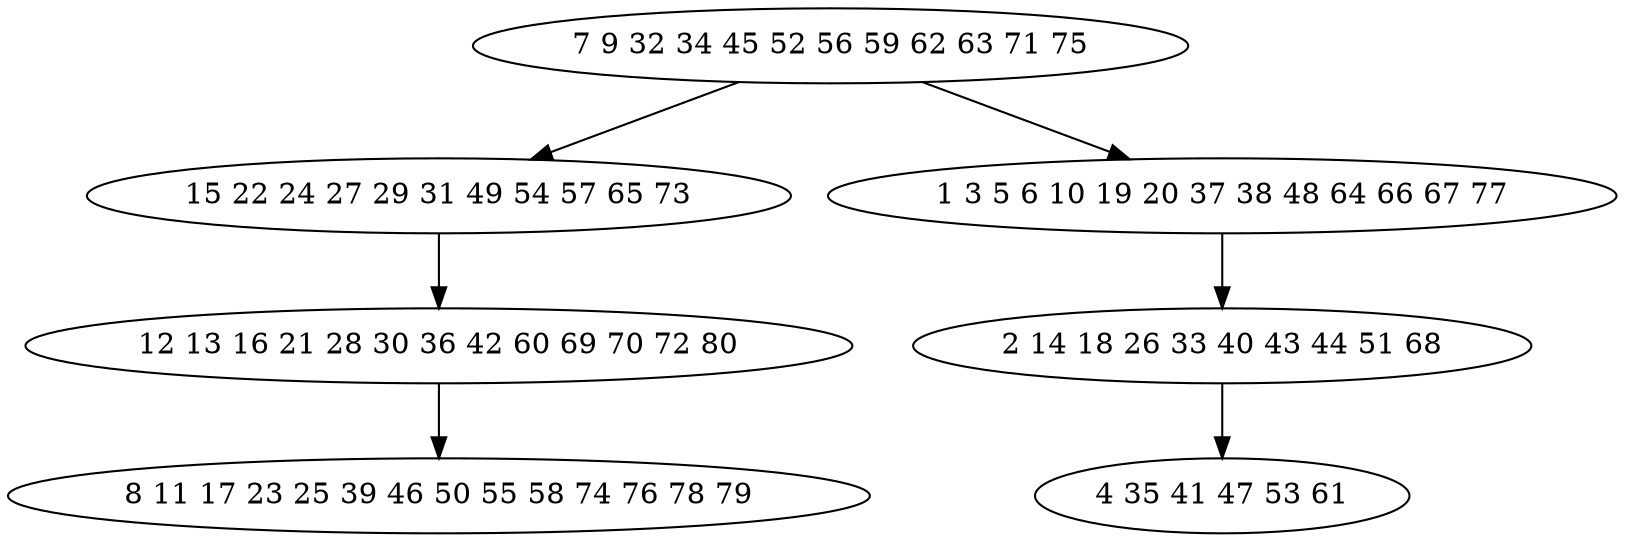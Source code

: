 digraph true_tree {
	"0" -> "1"
	"0" -> "2"
	"2" -> "3"
	"1" -> "4"
	"3" -> "5"
	"4" -> "6"
	"0" [label="7 9 32 34 45 52 56 59 62 63 71 75"];
	"1" [label="15 22 24 27 29 31 49 54 57 65 73"];
	"2" [label="1 3 5 6 10 19 20 37 38 48 64 66 67 77"];
	"3" [label="2 14 18 26 33 40 43 44 51 68"];
	"4" [label="12 13 16 21 28 30 36 42 60 69 70 72 80"];
	"5" [label="4 35 41 47 53 61"];
	"6" [label="8 11 17 23 25 39 46 50 55 58 74 76 78 79"];
}

